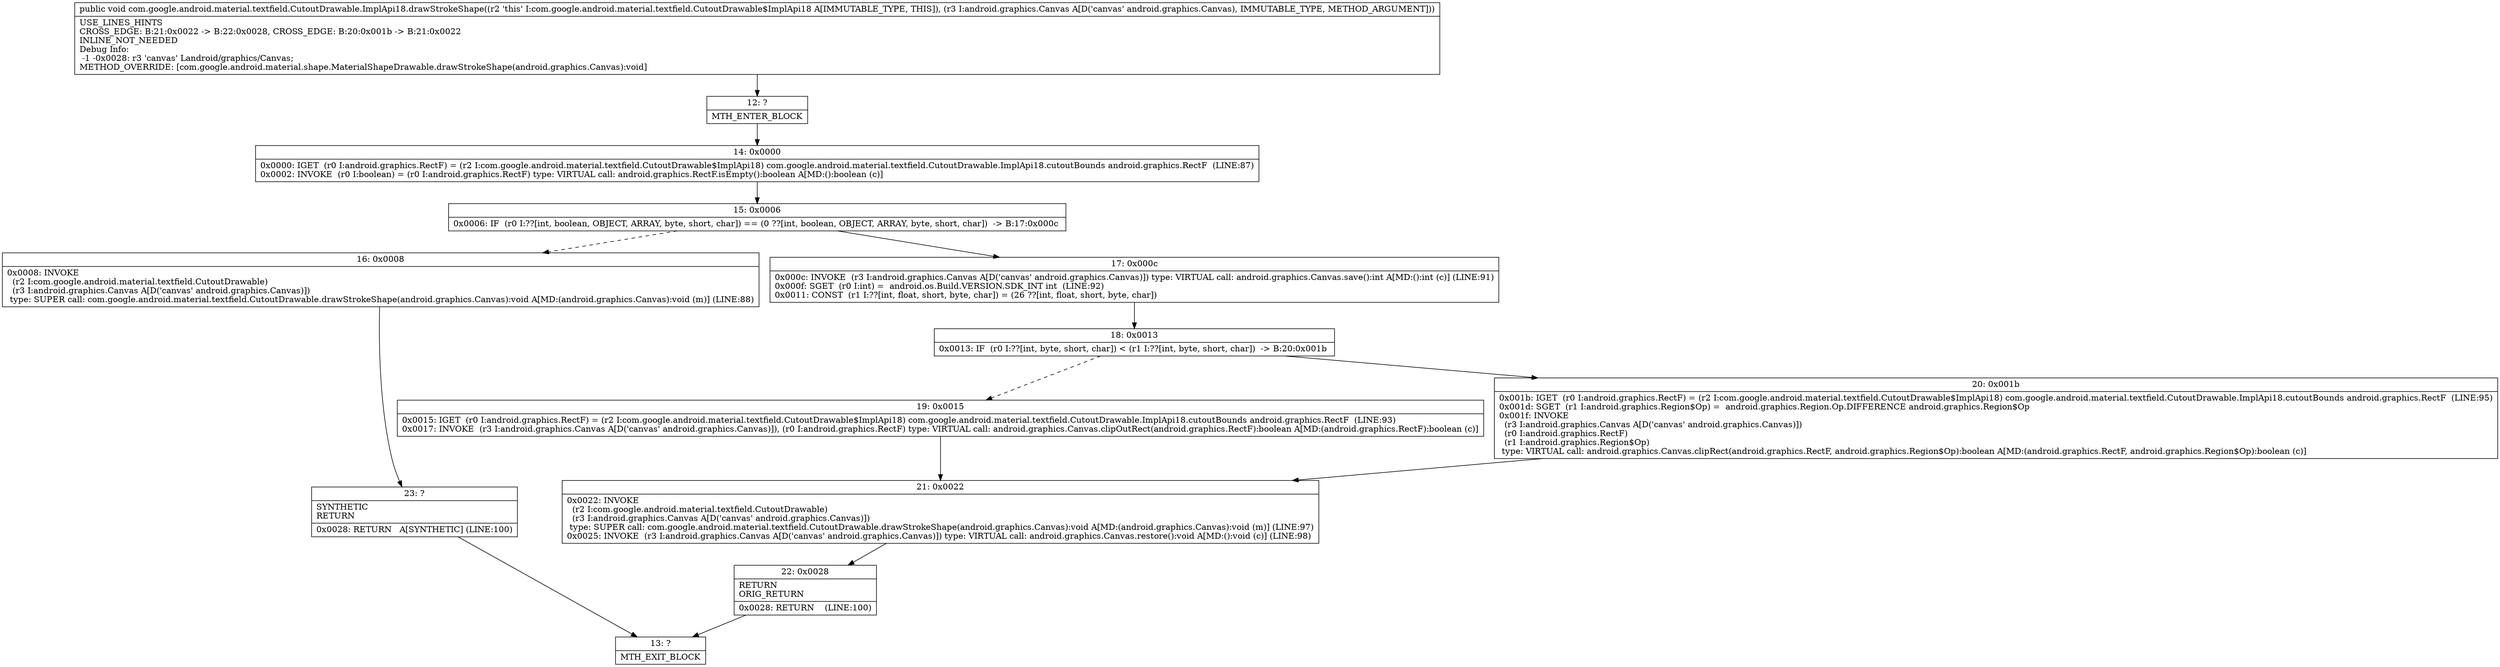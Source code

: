 digraph "CFG forcom.google.android.material.textfield.CutoutDrawable.ImplApi18.drawStrokeShape(Landroid\/graphics\/Canvas;)V" {
Node_12 [shape=record,label="{12\:\ ?|MTH_ENTER_BLOCK\l}"];
Node_14 [shape=record,label="{14\:\ 0x0000|0x0000: IGET  (r0 I:android.graphics.RectF) = (r2 I:com.google.android.material.textfield.CutoutDrawable$ImplApi18) com.google.android.material.textfield.CutoutDrawable.ImplApi18.cutoutBounds android.graphics.RectF  (LINE:87)\l0x0002: INVOKE  (r0 I:boolean) = (r0 I:android.graphics.RectF) type: VIRTUAL call: android.graphics.RectF.isEmpty():boolean A[MD:():boolean (c)]\l}"];
Node_15 [shape=record,label="{15\:\ 0x0006|0x0006: IF  (r0 I:??[int, boolean, OBJECT, ARRAY, byte, short, char]) == (0 ??[int, boolean, OBJECT, ARRAY, byte, short, char])  \-\> B:17:0x000c \l}"];
Node_16 [shape=record,label="{16\:\ 0x0008|0x0008: INVOKE  \l  (r2 I:com.google.android.material.textfield.CutoutDrawable)\l  (r3 I:android.graphics.Canvas A[D('canvas' android.graphics.Canvas)])\l type: SUPER call: com.google.android.material.textfield.CutoutDrawable.drawStrokeShape(android.graphics.Canvas):void A[MD:(android.graphics.Canvas):void (m)] (LINE:88)\l}"];
Node_23 [shape=record,label="{23\:\ ?|SYNTHETIC\lRETURN\l|0x0028: RETURN   A[SYNTHETIC] (LINE:100)\l}"];
Node_13 [shape=record,label="{13\:\ ?|MTH_EXIT_BLOCK\l}"];
Node_17 [shape=record,label="{17\:\ 0x000c|0x000c: INVOKE  (r3 I:android.graphics.Canvas A[D('canvas' android.graphics.Canvas)]) type: VIRTUAL call: android.graphics.Canvas.save():int A[MD:():int (c)] (LINE:91)\l0x000f: SGET  (r0 I:int) =  android.os.Build.VERSION.SDK_INT int  (LINE:92)\l0x0011: CONST  (r1 I:??[int, float, short, byte, char]) = (26 ??[int, float, short, byte, char]) \l}"];
Node_18 [shape=record,label="{18\:\ 0x0013|0x0013: IF  (r0 I:??[int, byte, short, char]) \< (r1 I:??[int, byte, short, char])  \-\> B:20:0x001b \l}"];
Node_19 [shape=record,label="{19\:\ 0x0015|0x0015: IGET  (r0 I:android.graphics.RectF) = (r2 I:com.google.android.material.textfield.CutoutDrawable$ImplApi18) com.google.android.material.textfield.CutoutDrawable.ImplApi18.cutoutBounds android.graphics.RectF  (LINE:93)\l0x0017: INVOKE  (r3 I:android.graphics.Canvas A[D('canvas' android.graphics.Canvas)]), (r0 I:android.graphics.RectF) type: VIRTUAL call: android.graphics.Canvas.clipOutRect(android.graphics.RectF):boolean A[MD:(android.graphics.RectF):boolean (c)]\l}"];
Node_21 [shape=record,label="{21\:\ 0x0022|0x0022: INVOKE  \l  (r2 I:com.google.android.material.textfield.CutoutDrawable)\l  (r3 I:android.graphics.Canvas A[D('canvas' android.graphics.Canvas)])\l type: SUPER call: com.google.android.material.textfield.CutoutDrawable.drawStrokeShape(android.graphics.Canvas):void A[MD:(android.graphics.Canvas):void (m)] (LINE:97)\l0x0025: INVOKE  (r3 I:android.graphics.Canvas A[D('canvas' android.graphics.Canvas)]) type: VIRTUAL call: android.graphics.Canvas.restore():void A[MD:():void (c)] (LINE:98)\l}"];
Node_22 [shape=record,label="{22\:\ 0x0028|RETURN\lORIG_RETURN\l|0x0028: RETURN    (LINE:100)\l}"];
Node_20 [shape=record,label="{20\:\ 0x001b|0x001b: IGET  (r0 I:android.graphics.RectF) = (r2 I:com.google.android.material.textfield.CutoutDrawable$ImplApi18) com.google.android.material.textfield.CutoutDrawable.ImplApi18.cutoutBounds android.graphics.RectF  (LINE:95)\l0x001d: SGET  (r1 I:android.graphics.Region$Op) =  android.graphics.Region.Op.DIFFERENCE android.graphics.Region$Op \l0x001f: INVOKE  \l  (r3 I:android.graphics.Canvas A[D('canvas' android.graphics.Canvas)])\l  (r0 I:android.graphics.RectF)\l  (r1 I:android.graphics.Region$Op)\l type: VIRTUAL call: android.graphics.Canvas.clipRect(android.graphics.RectF, android.graphics.Region$Op):boolean A[MD:(android.graphics.RectF, android.graphics.Region$Op):boolean (c)]\l}"];
MethodNode[shape=record,label="{public void com.google.android.material.textfield.CutoutDrawable.ImplApi18.drawStrokeShape((r2 'this' I:com.google.android.material.textfield.CutoutDrawable$ImplApi18 A[IMMUTABLE_TYPE, THIS]), (r3 I:android.graphics.Canvas A[D('canvas' android.graphics.Canvas), IMMUTABLE_TYPE, METHOD_ARGUMENT]))  | USE_LINES_HINTS\lCROSS_EDGE: B:21:0x0022 \-\> B:22:0x0028, CROSS_EDGE: B:20:0x001b \-\> B:21:0x0022\lINLINE_NOT_NEEDED\lDebug Info:\l  \-1 \-0x0028: r3 'canvas' Landroid\/graphics\/Canvas;\lMETHOD_OVERRIDE: [com.google.android.material.shape.MaterialShapeDrawable.drawStrokeShape(android.graphics.Canvas):void]\l}"];
MethodNode -> Node_12;Node_12 -> Node_14;
Node_14 -> Node_15;
Node_15 -> Node_16[style=dashed];
Node_15 -> Node_17;
Node_16 -> Node_23;
Node_23 -> Node_13;
Node_17 -> Node_18;
Node_18 -> Node_19[style=dashed];
Node_18 -> Node_20;
Node_19 -> Node_21;
Node_21 -> Node_22;
Node_22 -> Node_13;
Node_20 -> Node_21;
}

